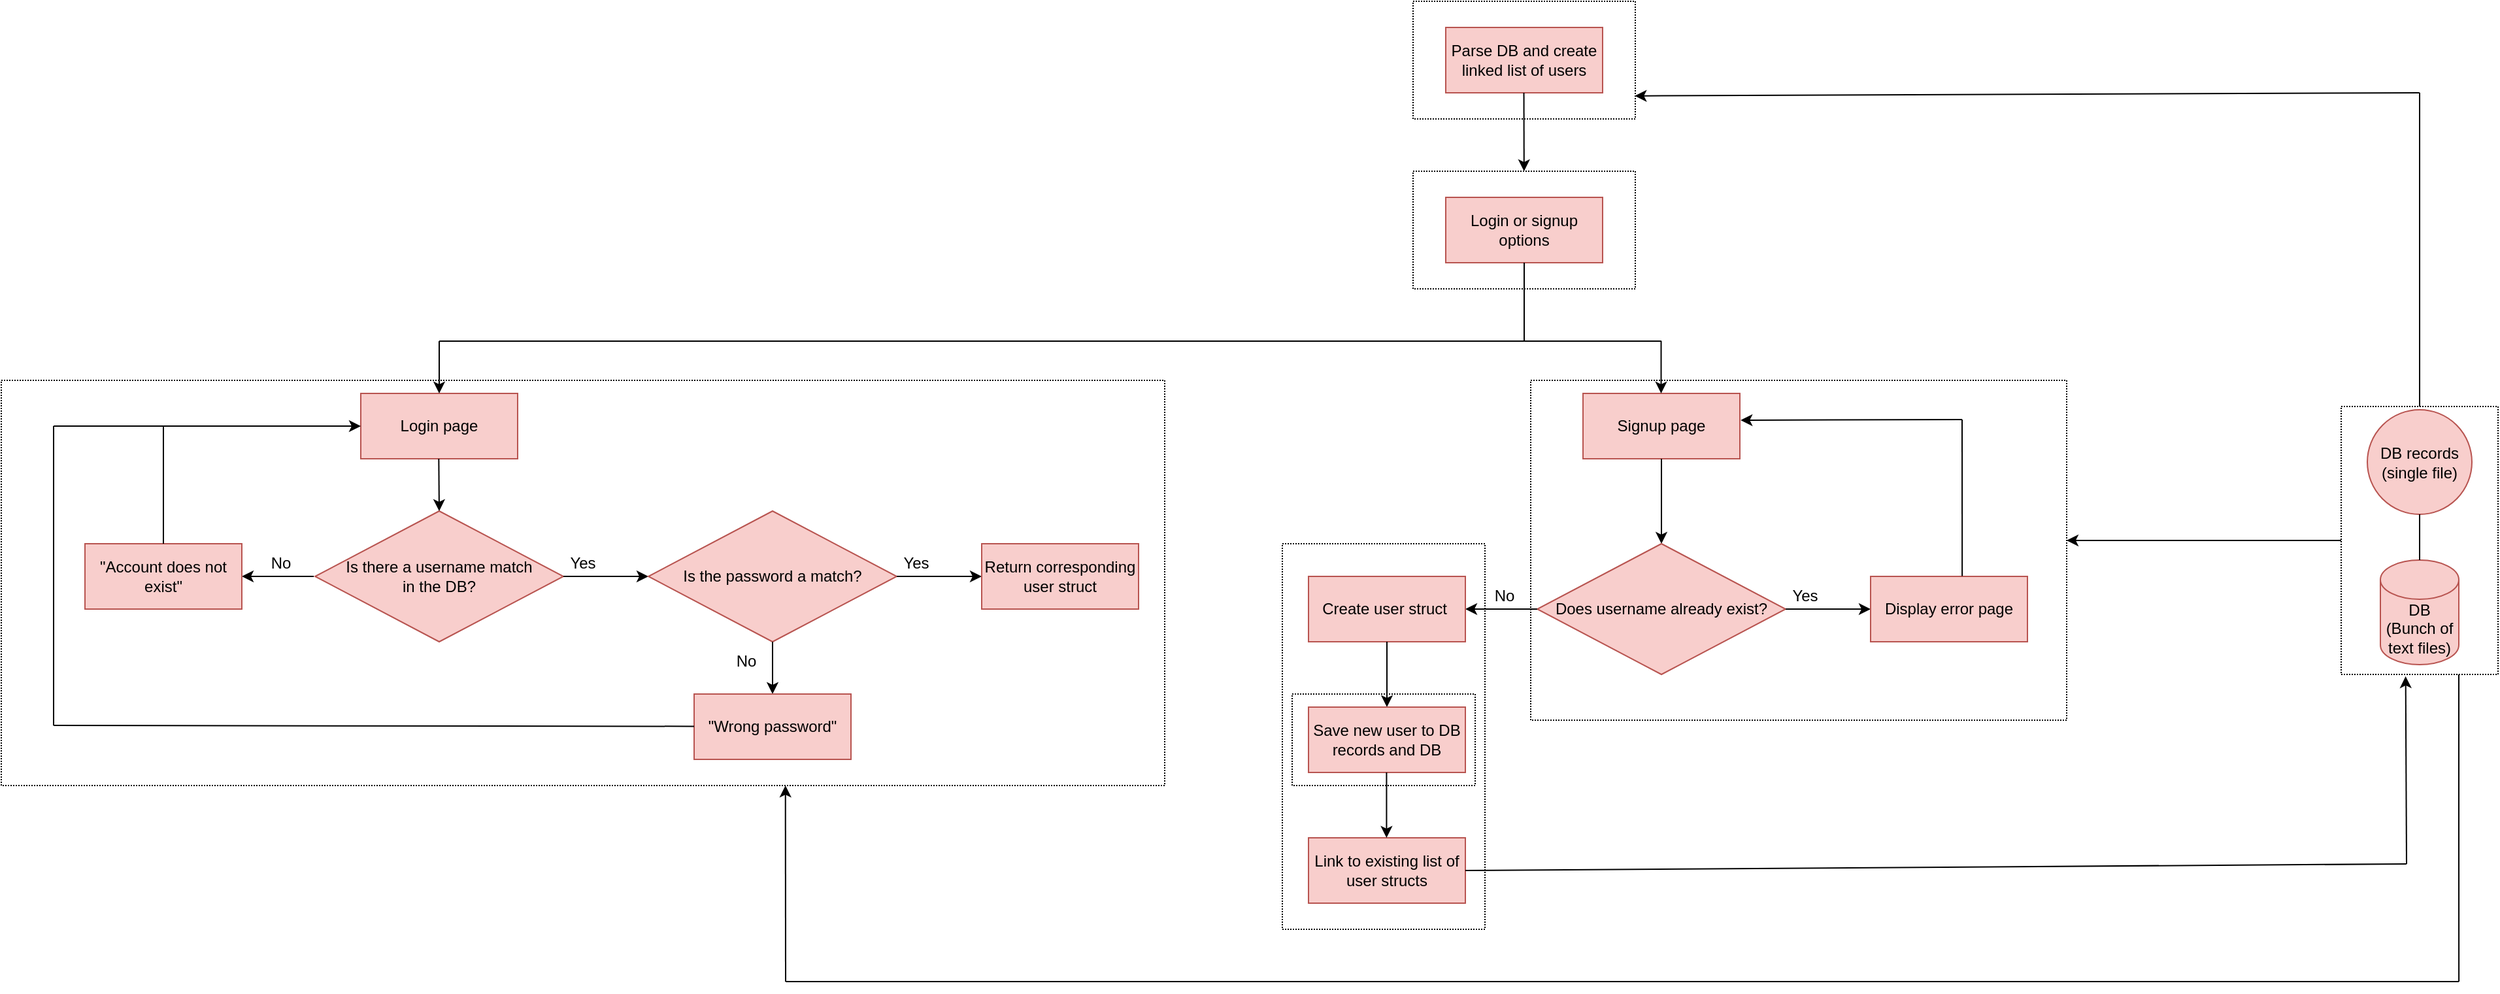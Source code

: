 <mxfile version="21.7.5" type="device">
  <diagram name="Page-1" id="YuQySBLkSYOCfur5QAkv">
    <mxGraphModel dx="3749" dy="1136" grid="1" gridSize="10" guides="1" tooltips="1" connect="1" arrows="1" fold="1" page="1" pageScale="1" pageWidth="850" pageHeight="1100" math="0" shadow="0">
      <root>
        <mxCell id="0" />
        <mxCell id="1" parent="0" />
        <mxCell id="Jh-p6pg2kiHkw36diCdq-1" value="Login or signup options" style="rounded=0;whiteSpace=wrap;html=1;fillColor=#f8cecc;strokeColor=#b85450;" parent="1" vertex="1">
          <mxGeometry x="-95" y="200" width="120" height="50" as="geometry" />
        </mxCell>
        <mxCell id="Jh-p6pg2kiHkw36diCdq-3" value="" style="endArrow=none;html=1;rounded=0;exitX=0.5;exitY=1;exitDx=0;exitDy=0;endFill=0;" parent="1" source="Jh-p6pg2kiHkw36diCdq-1" edge="1">
          <mxGeometry width="50" height="50" relative="1" as="geometry">
            <mxPoint x="-50" y="320" as="sourcePoint" />
            <mxPoint x="-35" y="310" as="targetPoint" />
          </mxGeometry>
        </mxCell>
        <mxCell id="Y7EmNJ8xQKFl7zkMKFGG-2" value="Login page" style="rounded=0;whiteSpace=wrap;html=1;fillColor=#f8cecc;strokeColor=#b85450;" parent="1" vertex="1">
          <mxGeometry x="-925" y="350" width="120" height="50" as="geometry" />
        </mxCell>
        <mxCell id="Y7EmNJ8xQKFl7zkMKFGG-4" value="Signup page" style="rounded=0;whiteSpace=wrap;html=1;fillColor=#f8cecc;strokeColor=#b85450;" parent="1" vertex="1">
          <mxGeometry x="10" y="350" width="120" height="50" as="geometry" />
        </mxCell>
        <mxCell id="Y7EmNJ8xQKFl7zkMKFGG-5" value="" style="endArrow=none;html=1;rounded=0;endFill=0;" parent="1" edge="1">
          <mxGeometry width="50" height="50" relative="1" as="geometry">
            <mxPoint x="-865" y="310" as="sourcePoint" />
            <mxPoint x="-35" y="310" as="targetPoint" />
          </mxGeometry>
        </mxCell>
        <mxCell id="Y7EmNJ8xQKFl7zkMKFGG-6" value="" style="endArrow=classic;html=1;rounded=0;endFill=1;entryX=0.5;entryY=0;entryDx=0;entryDy=0;" parent="1" target="Y7EmNJ8xQKFl7zkMKFGG-2" edge="1">
          <mxGeometry width="50" height="50" relative="1" as="geometry">
            <mxPoint x="-865" y="310" as="sourcePoint" />
            <mxPoint x="-780" y="320" as="targetPoint" />
          </mxGeometry>
        </mxCell>
        <mxCell id="Y7EmNJ8xQKFl7zkMKFGG-7" value="" style="endArrow=classic;html=1;rounded=0;endFill=1;entryX=0.5;entryY=0;entryDx=0;entryDy=0;" parent="1" edge="1">
          <mxGeometry width="50" height="50" relative="1" as="geometry">
            <mxPoint x="69.76" y="310" as="sourcePoint" />
            <mxPoint x="69.76" y="350" as="targetPoint" />
          </mxGeometry>
        </mxCell>
        <mxCell id="Y7EmNJ8xQKFl7zkMKFGG-8" value="" style="endArrow=none;html=1;rounded=0;endFill=0;fontStyle=1" parent="1" edge="1">
          <mxGeometry width="50" height="50" relative="1" as="geometry">
            <mxPoint x="-35" y="310" as="sourcePoint" />
            <mxPoint x="70" y="310" as="targetPoint" />
          </mxGeometry>
        </mxCell>
        <mxCell id="Y7EmNJ8xQKFl7zkMKFGG-9" value="DB&lt;br&gt;(Bunch of text files)" style="shape=cylinder3;whiteSpace=wrap;html=1;boundedLbl=1;backgroundOutline=1;size=15;fillColor=#f8cecc;strokeColor=#b85450;" parent="1" vertex="1">
          <mxGeometry x="620" y="477.5" width="60" height="80" as="geometry" />
        </mxCell>
        <mxCell id="Y7EmNJ8xQKFl7zkMKFGG-10" value="DB records&lt;div&gt;(single file)&lt;/div&gt;" style="ellipse;whiteSpace=wrap;html=1;aspect=fixed;fillColor=#f8cecc;strokeColor=#b85450;" parent="1" vertex="1">
          <mxGeometry x="610" y="362.5" width="80" height="80" as="geometry" />
        </mxCell>
        <mxCell id="Y7EmNJ8xQKFl7zkMKFGG-11" value="" style="endArrow=none;html=1;rounded=0;endFill=0;fontStyle=1;exitX=0.5;exitY=0;exitDx=0;exitDy=0;exitPerimeter=0;entryX=0.5;entryY=1;entryDx=0;entryDy=0;" parent="1" source="Y7EmNJ8xQKFl7zkMKFGG-9" target="Y7EmNJ8xQKFl7zkMKFGG-10" edge="1">
          <mxGeometry width="50" height="50" relative="1" as="geometry">
            <mxPoint x="540" y="442.5" as="sourcePoint" />
            <mxPoint x="645" y="442.5" as="targetPoint" />
          </mxGeometry>
        </mxCell>
        <mxCell id="Y7EmNJ8xQKFl7zkMKFGG-20" value="" style="endArrow=classic;html=1;rounded=0;endFill=1;exitX=0.5;exitY=1;exitDx=0;exitDy=0;entryX=0.5;entryY=0;entryDx=0;entryDy=0;" parent="1" source="Y7EmNJ8xQKFl7zkMKFGG-4" edge="1">
          <mxGeometry width="50" height="50" relative="1" as="geometry">
            <mxPoint x="70" y="470" as="sourcePoint" />
            <mxPoint x="70" y="465" as="targetPoint" />
          </mxGeometry>
        </mxCell>
        <mxCell id="Y7EmNJ8xQKFl7zkMKFGG-22" value="Does username already exist?" style="rhombus;whiteSpace=wrap;html=1;fillColor=#f8cecc;strokeColor=#b85450;" parent="1" vertex="1">
          <mxGeometry x="-25" y="465" width="190" height="100" as="geometry" />
        </mxCell>
        <mxCell id="Y7EmNJ8xQKFl7zkMKFGG-24" value="" style="endArrow=classic;html=1;rounded=0;exitX=1;exitY=0.5;exitDx=0;exitDy=0;endFill=1;" parent="1" source="Y7EmNJ8xQKFl7zkMKFGG-22" edge="1">
          <mxGeometry width="50" height="50" relative="1" as="geometry">
            <mxPoint x="170" y="520" as="sourcePoint" />
            <mxPoint x="230" y="515" as="targetPoint" />
          </mxGeometry>
        </mxCell>
        <mxCell id="Y7EmNJ8xQKFl7zkMKFGG-26" value="Display error page" style="rounded=0;whiteSpace=wrap;html=1;fillColor=#f8cecc;strokeColor=#b85450;" parent="1" vertex="1">
          <mxGeometry x="230" y="490" width="120" height="50" as="geometry" />
        </mxCell>
        <mxCell id="Y7EmNJ8xQKFl7zkMKFGG-29" value="" style="endArrow=none;html=1;rounded=0;endFill=0;fontStyle=1;exitX=0.584;exitY=-0.005;exitDx=0;exitDy=0;exitPerimeter=0;" parent="1" source="Y7EmNJ8xQKFl7zkMKFGG-26" edge="1">
          <mxGeometry width="50" height="50" relative="1" as="geometry">
            <mxPoint x="190" y="440" as="sourcePoint" />
            <mxPoint x="300" y="370" as="targetPoint" />
          </mxGeometry>
        </mxCell>
        <mxCell id="Y7EmNJ8xQKFl7zkMKFGG-31" value="" style="endArrow=classic;html=1;rounded=0;endFill=1;entryX=1.005;entryY=0.41;entryDx=0;entryDy=0;entryPerimeter=0;" parent="1" target="Y7EmNJ8xQKFl7zkMKFGG-4" edge="1">
          <mxGeometry width="50" height="50" relative="1" as="geometry">
            <mxPoint x="300" y="370" as="sourcePoint" />
            <mxPoint x="165" y="395" as="targetPoint" />
          </mxGeometry>
        </mxCell>
        <mxCell id="Y7EmNJ8xQKFl7zkMKFGG-32" value="Yes" style="text;html=1;align=center;verticalAlign=middle;whiteSpace=wrap;rounded=0;" parent="1" vertex="1">
          <mxGeometry x="150" y="490" width="60" height="30" as="geometry" />
        </mxCell>
        <mxCell id="Y7EmNJ8xQKFl7zkMKFGG-33" value="No" style="text;html=1;align=center;verticalAlign=middle;whiteSpace=wrap;rounded=0;" parent="1" vertex="1">
          <mxGeometry x="-80" y="490" width="60" height="30" as="geometry" />
        </mxCell>
        <mxCell id="Y7EmNJ8xQKFl7zkMKFGG-34" value="" style="endArrow=classic;html=1;rounded=0;endFill=1;exitX=0;exitY=0.5;exitDx=0;exitDy=0;" parent="1" source="Y7EmNJ8xQKFl7zkMKFGG-22" edge="1">
          <mxGeometry width="50" height="50" relative="1" as="geometry">
            <mxPoint x="-30" y="520" as="sourcePoint" />
            <mxPoint x="-80" y="515" as="targetPoint" />
          </mxGeometry>
        </mxCell>
        <mxCell id="Y7EmNJ8xQKFl7zkMKFGG-37" value="Create user struct&amp;nbsp;" style="rounded=0;whiteSpace=wrap;html=1;fillColor=#f8cecc;strokeColor=#b85450;" parent="1" vertex="1">
          <mxGeometry x="-200" y="490" width="120" height="50" as="geometry" />
        </mxCell>
        <mxCell id="Y7EmNJ8xQKFl7zkMKFGG-38" value="" style="endArrow=classic;html=1;rounded=0;endFill=1;exitX=0.5;exitY=1;exitDx=0;exitDy=0;" parent="1" source="Y7EmNJ8xQKFl7zkMKFGG-37" edge="1">
          <mxGeometry width="50" height="50" relative="1" as="geometry">
            <mxPoint x="-125" y="565" as="sourcePoint" />
            <mxPoint x="-140" y="590" as="targetPoint" />
          </mxGeometry>
        </mxCell>
        <mxCell id="Y7EmNJ8xQKFl7zkMKFGG-39" value="Link to existing list of user structs" style="rounded=0;whiteSpace=wrap;html=1;fillColor=#f8cecc;strokeColor=#b85450;" parent="1" vertex="1">
          <mxGeometry x="-200" y="690" width="120" height="50" as="geometry" />
        </mxCell>
        <mxCell id="QNwKHiAQhpBn68yfbtw8-2" style="edgeStyle=orthogonalEdgeStyle;rounded=0;orthogonalLoop=1;jettySize=auto;html=1;entryX=1;entryY=0.471;entryDx=0;entryDy=0;entryPerimeter=0;" edge="1" parent="1" source="Y7EmNJ8xQKFl7zkMKFGG-40" target="Y7EmNJ8xQKFl7zkMKFGG-56">
          <mxGeometry relative="1" as="geometry" />
        </mxCell>
        <mxCell id="QNwKHiAQhpBn68yfbtw8-3" style="edgeStyle=orthogonalEdgeStyle;rounded=0;orthogonalLoop=1;jettySize=auto;html=1;exitX=0.75;exitY=1;exitDx=0;exitDy=0;endArrow=none;endFill=0;" edge="1" parent="1" source="Y7EmNJ8xQKFl7zkMKFGG-40">
          <mxGeometry relative="1" as="geometry">
            <mxPoint x="680.059" y="800" as="targetPoint" />
          </mxGeometry>
        </mxCell>
        <mxCell id="Y7EmNJ8xQKFl7zkMKFGG-40" value="" style="rounded=0;whiteSpace=wrap;html=1;dashed=1;dashPattern=1 1;fillColor=none;" parent="1" vertex="1">
          <mxGeometry x="590" y="360" width="120" height="205" as="geometry" />
        </mxCell>
        <mxCell id="Y7EmNJ8xQKFl7zkMKFGG-41" value="" style="rounded=0;whiteSpace=wrap;html=1;dashed=1;dashPattern=1 1;fillColor=none;" parent="1" vertex="1">
          <mxGeometry x="-120" y="180" width="170" height="90" as="geometry" />
        </mxCell>
        <mxCell id="Y7EmNJ8xQKFl7zkMKFGG-43" value="" style="rounded=0;whiteSpace=wrap;html=1;dashed=1;dashPattern=1 1;fillColor=none;fontStyle=1" parent="1" vertex="1">
          <mxGeometry x="-220" y="465" width="155" height="295" as="geometry" />
        </mxCell>
        <mxCell id="Y7EmNJ8xQKFl7zkMKFGG-45" value="Parse DB and create linked list of users" style="rounded=0;whiteSpace=wrap;html=1;fillColor=#f8cecc;strokeColor=#b85450;" parent="1" vertex="1">
          <mxGeometry x="-95" y="70" width="120" height="50" as="geometry" />
        </mxCell>
        <mxCell id="Y7EmNJ8xQKFl7zkMKFGG-46" value="" style="endArrow=classic;html=1;rounded=0;endFill=1;" parent="1" target="Y7EmNJ8xQKFl7zkMKFGG-41" edge="1">
          <mxGeometry width="50" height="50" relative="1" as="geometry">
            <mxPoint x="-35.24" y="120" as="sourcePoint" />
            <mxPoint x="-35.24" y="160" as="targetPoint" />
          </mxGeometry>
        </mxCell>
        <mxCell id="Y7EmNJ8xQKFl7zkMKFGG-47" value="" style="rounded=0;whiteSpace=wrap;html=1;dashed=1;dashPattern=1 1;fillColor=none;" parent="1" vertex="1">
          <mxGeometry x="-120" y="50" width="170" height="90" as="geometry" />
        </mxCell>
        <mxCell id="Y7EmNJ8xQKFl7zkMKFGG-49" value="Save new user to DB records and DB" style="rounded=0;whiteSpace=wrap;html=1;fillColor=#f8cecc;strokeColor=#b85450;" parent="1" vertex="1">
          <mxGeometry x="-200" y="590" width="120" height="50" as="geometry" />
        </mxCell>
        <mxCell id="Y7EmNJ8xQKFl7zkMKFGG-50" value="" style="endArrow=classic;html=1;rounded=0;endFill=1;exitX=0.5;exitY=1;exitDx=0;exitDy=0;" parent="1" edge="1">
          <mxGeometry width="50" height="50" relative="1" as="geometry">
            <mxPoint x="-140.29" y="640" as="sourcePoint" />
            <mxPoint x="-140.29" y="690" as="targetPoint" />
          </mxGeometry>
        </mxCell>
        <mxCell id="Y7EmNJ8xQKFl7zkMKFGG-51" value="" style="rounded=0;whiteSpace=wrap;html=1;dashed=1;dashPattern=1 1;fillColor=none;fontStyle=1" parent="1" vertex="1">
          <mxGeometry x="-212.5" y="580" width="140" height="70" as="geometry" />
        </mxCell>
        <mxCell id="Y7EmNJ8xQKFl7zkMKFGG-52" value="" style="endArrow=none;html=1;rounded=0;exitX=1;exitY=0.5;exitDx=0;exitDy=0;" parent="1" source="Y7EmNJ8xQKFl7zkMKFGG-39" edge="1">
          <mxGeometry width="50" height="50" relative="1" as="geometry">
            <mxPoint x="-50" y="740" as="sourcePoint" />
            <mxPoint x="640" y="710" as="targetPoint" />
          </mxGeometry>
        </mxCell>
        <mxCell id="Y7EmNJ8xQKFl7zkMKFGG-53" value="" style="endArrow=classic;html=1;rounded=0;entryX=0.411;entryY=1.007;entryDx=0;entryDy=0;entryPerimeter=0;" parent="1" target="Y7EmNJ8xQKFl7zkMKFGG-40" edge="1">
          <mxGeometry width="50" height="50" relative="1" as="geometry">
            <mxPoint x="640" y="710" as="sourcePoint" />
            <mxPoint x="690" y="660" as="targetPoint" />
          </mxGeometry>
        </mxCell>
        <mxCell id="Y7EmNJ8xQKFl7zkMKFGG-54" value="" style="endArrow=none;html=1;rounded=0;exitX=0.5;exitY=0;exitDx=0;exitDy=0;" parent="1" source="Y7EmNJ8xQKFl7zkMKFGG-40" edge="1">
          <mxGeometry width="50" height="50" relative="1" as="geometry">
            <mxPoint x="640" y="360" as="sourcePoint" />
            <mxPoint x="650" y="120" as="targetPoint" />
          </mxGeometry>
        </mxCell>
        <mxCell id="Y7EmNJ8xQKFl7zkMKFGG-55" value="" style="endArrow=classic;html=1;rounded=0;entryX=0.998;entryY=0.804;entryDx=0;entryDy=0;entryPerimeter=0;" parent="1" target="Y7EmNJ8xQKFl7zkMKFGG-47" edge="1">
          <mxGeometry width="50" height="50" relative="1" as="geometry">
            <mxPoint x="650" y="120" as="sourcePoint" />
            <mxPoint x="640" y="90" as="targetPoint" />
          </mxGeometry>
        </mxCell>
        <mxCell id="Y7EmNJ8xQKFl7zkMKFGG-56" value="" style="rounded=0;whiteSpace=wrap;html=1;dashed=1;dashPattern=1 1;fillColor=none;fontStyle=1" parent="1" vertex="1">
          <mxGeometry x="-30" y="340" width="410" height="260" as="geometry" />
        </mxCell>
        <mxCell id="lDFdH67llvzf7UMU7Doh-1" value="Is there a username match&lt;div&gt;in the DB?&lt;/div&gt;" style="rhombus;whiteSpace=wrap;html=1;fillColor=#f8cecc;strokeColor=#b85450;" parent="1" vertex="1">
          <mxGeometry x="-960" y="440" width="190" height="100" as="geometry" />
        </mxCell>
        <mxCell id="lDFdH67llvzf7UMU7Doh-2" value="" style="endArrow=classic;html=1;rounded=0;endFill=1;entryX=0.5;entryY=0;entryDx=0;entryDy=0;" parent="1" edge="1">
          <mxGeometry width="50" height="50" relative="1" as="geometry">
            <mxPoint x="-865.34" y="400" as="sourcePoint" />
            <mxPoint x="-865" y="440.0" as="targetPoint" />
          </mxGeometry>
        </mxCell>
        <mxCell id="lDFdH67llvzf7UMU7Doh-6" value="" style="endArrow=classic;html=1;rounded=0;exitX=1;exitY=0.5;exitDx=0;exitDy=0;endFill=1;" parent="1" edge="1">
          <mxGeometry width="50" height="50" relative="1" as="geometry">
            <mxPoint x="-770" y="490" as="sourcePoint" />
            <mxPoint x="-705" y="490" as="targetPoint" />
          </mxGeometry>
        </mxCell>
        <mxCell id="lDFdH67llvzf7UMU7Doh-7" value="Yes" style="text;html=1;align=center;verticalAlign=middle;whiteSpace=wrap;rounded=0;" parent="1" vertex="1">
          <mxGeometry x="-785" y="465" width="60" height="30" as="geometry" />
        </mxCell>
        <mxCell id="lDFdH67llvzf7UMU7Doh-9" value="Is the password a match?" style="rhombus;whiteSpace=wrap;html=1;fillColor=#f8cecc;strokeColor=#b85450;" parent="1" vertex="1">
          <mxGeometry x="-705" y="440" width="190" height="100" as="geometry" />
        </mxCell>
        <mxCell id="lDFdH67llvzf7UMU7Doh-10" value="" style="endArrow=classic;html=1;rounded=0;exitX=1;exitY=0.5;exitDx=0;exitDy=0;endFill=1;" parent="1" edge="1">
          <mxGeometry width="50" height="50" relative="1" as="geometry">
            <mxPoint x="-515" y="490" as="sourcePoint" />
            <mxPoint x="-450" y="490" as="targetPoint" />
          </mxGeometry>
        </mxCell>
        <mxCell id="lDFdH67llvzf7UMU7Doh-11" value="Yes" style="text;html=1;align=center;verticalAlign=middle;whiteSpace=wrap;rounded=0;" parent="1" vertex="1">
          <mxGeometry x="-530" y="465" width="60" height="30" as="geometry" />
        </mxCell>
        <mxCell id="lDFdH67llvzf7UMU7Doh-12" value="Return corresponding user struct" style="rounded=0;whiteSpace=wrap;html=1;fillColor=#f8cecc;strokeColor=#b85450;" parent="1" vertex="1">
          <mxGeometry x="-450" y="465" width="120" height="50" as="geometry" />
        </mxCell>
        <mxCell id="lDFdH67llvzf7UMU7Doh-13" value="No" style="text;html=1;align=center;verticalAlign=middle;whiteSpace=wrap;rounded=0;" parent="1" vertex="1">
          <mxGeometry x="-1016" y="465" width="60" height="30" as="geometry" />
        </mxCell>
        <mxCell id="lDFdH67llvzf7UMU7Doh-14" value="" style="endArrow=classic;html=1;rounded=0;endFill=1;exitX=0;exitY=0.5;exitDx=0;exitDy=0;" parent="1" edge="1">
          <mxGeometry width="50" height="50" relative="1" as="geometry">
            <mxPoint x="-961" y="490" as="sourcePoint" />
            <mxPoint x="-1016" y="490" as="targetPoint" />
          </mxGeometry>
        </mxCell>
        <mxCell id="lDFdH67llvzf7UMU7Doh-15" value="&quot;Account does not exist&quot;" style="rounded=0;whiteSpace=wrap;html=1;fillColor=#f8cecc;strokeColor=#b85450;" parent="1" vertex="1">
          <mxGeometry x="-1136" y="465" width="120" height="50" as="geometry" />
        </mxCell>
        <mxCell id="lDFdH67llvzf7UMU7Doh-16" value="No" style="text;html=1;align=center;verticalAlign=middle;whiteSpace=wrap;rounded=0;" parent="1" vertex="1">
          <mxGeometry x="-660" y="540" width="60" height="30" as="geometry" />
        </mxCell>
        <mxCell id="lDFdH67llvzf7UMU7Doh-17" value="" style="endArrow=classic;html=1;rounded=0;endFill=1;exitX=0.5;exitY=1;exitDx=0;exitDy=0;entryX=0.5;entryY=0;entryDx=0;entryDy=0;" parent="1" source="lDFdH67llvzf7UMU7Doh-9" target="lDFdH67llvzf7UMU7Doh-18" edge="1">
          <mxGeometry width="50" height="50" relative="1" as="geometry">
            <mxPoint x="-585" y="557.5" as="sourcePoint" />
            <mxPoint x="-610" y="570" as="targetPoint" />
          </mxGeometry>
        </mxCell>
        <mxCell id="lDFdH67llvzf7UMU7Doh-18" value="&quot;Wrong password&quot;" style="rounded=0;whiteSpace=wrap;html=1;fillColor=#f8cecc;strokeColor=#b85450;" parent="1" vertex="1">
          <mxGeometry x="-670" y="580" width="120" height="50" as="geometry" />
        </mxCell>
        <mxCell id="lDFdH67llvzf7UMU7Doh-19" value="" style="endArrow=none;html=1;rounded=0;endFill=0;exitX=0;exitY=0.5;exitDx=0;exitDy=0;" parent="1" edge="1">
          <mxGeometry width="50" height="50" relative="1" as="geometry">
            <mxPoint x="-670" y="604.72" as="sourcePoint" />
            <mxPoint x="-1160" y="604" as="targetPoint" />
          </mxGeometry>
        </mxCell>
        <mxCell id="lDFdH67llvzf7UMU7Doh-20" value="" style="endArrow=none;html=1;rounded=0;endFill=0;exitX=0;exitY=0.5;exitDx=0;exitDy=0;" parent="1" edge="1">
          <mxGeometry width="50" height="50" relative="1" as="geometry">
            <mxPoint x="-1160" y="604" as="sourcePoint" />
            <mxPoint x="-1160" y="375" as="targetPoint" />
          </mxGeometry>
        </mxCell>
        <mxCell id="lDFdH67llvzf7UMU7Doh-21" value="" style="endArrow=classic;html=1;rounded=0;endFill=1;entryX=0;entryY=0.5;entryDx=0;entryDy=0;" parent="1" target="Y7EmNJ8xQKFl7zkMKFGG-2" edge="1">
          <mxGeometry width="50" height="50" relative="1" as="geometry">
            <mxPoint x="-1160" y="375" as="sourcePoint" />
            <mxPoint x="-980" y="374.89" as="targetPoint" />
          </mxGeometry>
        </mxCell>
        <mxCell id="lDFdH67llvzf7UMU7Doh-22" value="" style="endArrow=none;html=1;rounded=0;endFill=0;exitX=0.5;exitY=0;exitDx=0;exitDy=0;" parent="1" source="lDFdH67llvzf7UMU7Doh-15" edge="1">
          <mxGeometry width="50" height="50" relative="1" as="geometry">
            <mxPoint x="-1076" y="460" as="sourcePoint" />
            <mxPoint x="-1076" y="375" as="targetPoint" />
          </mxGeometry>
        </mxCell>
        <mxCell id="lDFdH67llvzf7UMU7Doh-23" value="" style="rounded=0;whiteSpace=wrap;html=1;dashed=1;dashPattern=1 1;fillColor=none;fontStyle=1" parent="1" vertex="1">
          <mxGeometry x="-1200" y="340" width="890" height="310" as="geometry" />
        </mxCell>
        <mxCell id="QNwKHiAQhpBn68yfbtw8-4" style="edgeStyle=orthogonalEdgeStyle;rounded=0;orthogonalLoop=1;jettySize=auto;html=1;endArrow=none;endFill=0;" edge="1" parent="1">
          <mxGeometry relative="1" as="geometry">
            <mxPoint x="680" y="800" as="targetPoint" />
            <mxPoint x="-600" y="800" as="sourcePoint" />
          </mxGeometry>
        </mxCell>
        <mxCell id="QNwKHiAQhpBn68yfbtw8-6" value="" style="endArrow=classic;html=1;rounded=0;entryX=0.674;entryY=1;entryDx=0;entryDy=0;entryPerimeter=0;" edge="1" parent="1" target="lDFdH67llvzf7UMU7Doh-23">
          <mxGeometry width="50" height="50" relative="1" as="geometry">
            <mxPoint x="-600" y="800" as="sourcePoint" />
            <mxPoint x="-520" y="680" as="targetPoint" />
          </mxGeometry>
        </mxCell>
      </root>
    </mxGraphModel>
  </diagram>
</mxfile>
